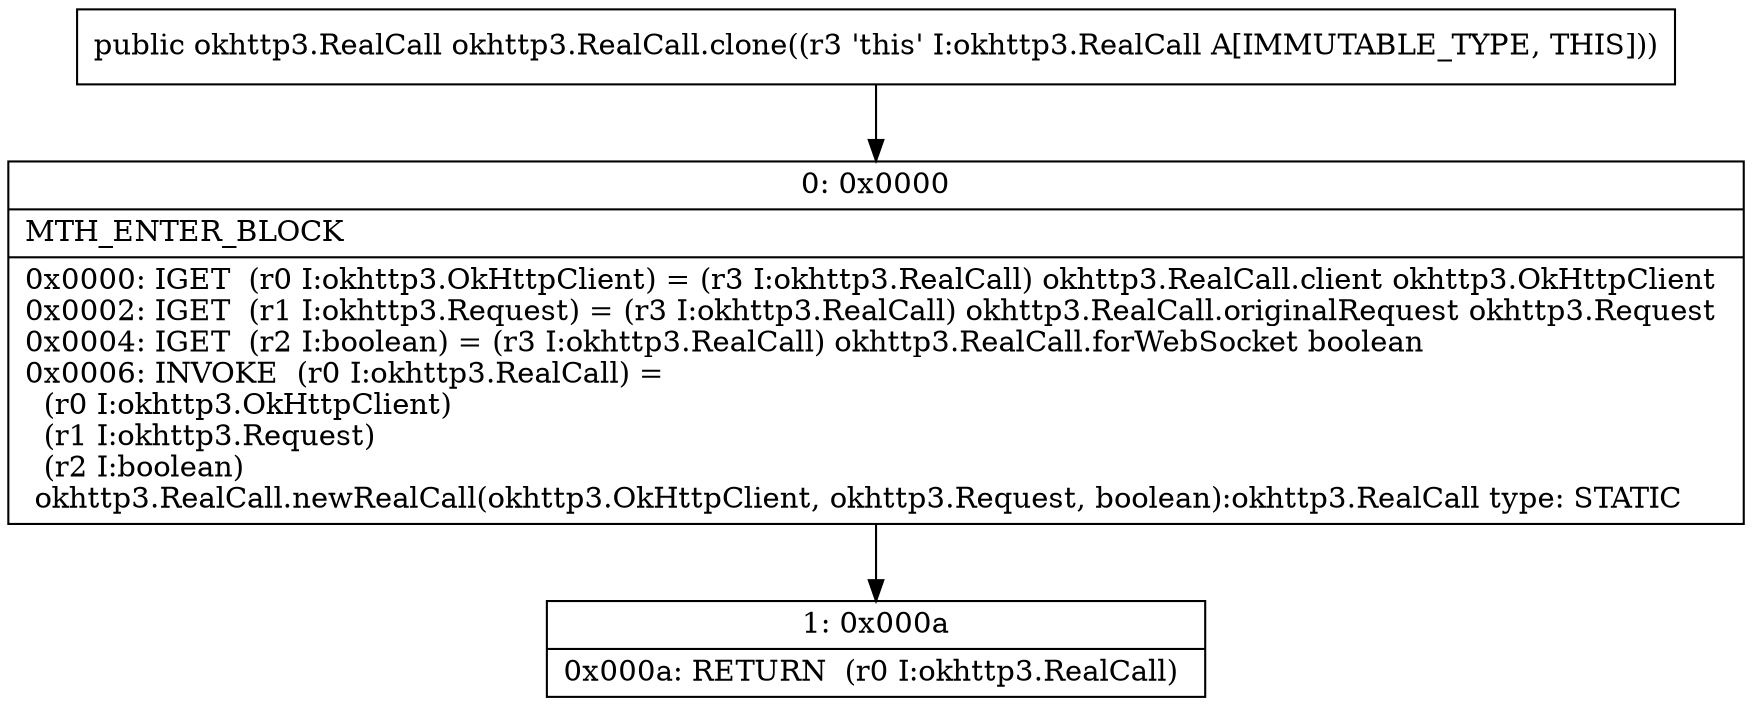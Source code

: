 digraph "CFG forokhttp3.RealCall.clone()Lokhttp3\/RealCall;" {
Node_0 [shape=record,label="{0\:\ 0x0000|MTH_ENTER_BLOCK\l|0x0000: IGET  (r0 I:okhttp3.OkHttpClient) = (r3 I:okhttp3.RealCall) okhttp3.RealCall.client okhttp3.OkHttpClient \l0x0002: IGET  (r1 I:okhttp3.Request) = (r3 I:okhttp3.RealCall) okhttp3.RealCall.originalRequest okhttp3.Request \l0x0004: IGET  (r2 I:boolean) = (r3 I:okhttp3.RealCall) okhttp3.RealCall.forWebSocket boolean \l0x0006: INVOKE  (r0 I:okhttp3.RealCall) = \l  (r0 I:okhttp3.OkHttpClient)\l  (r1 I:okhttp3.Request)\l  (r2 I:boolean)\l okhttp3.RealCall.newRealCall(okhttp3.OkHttpClient, okhttp3.Request, boolean):okhttp3.RealCall type: STATIC \l}"];
Node_1 [shape=record,label="{1\:\ 0x000a|0x000a: RETURN  (r0 I:okhttp3.RealCall) \l}"];
MethodNode[shape=record,label="{public okhttp3.RealCall okhttp3.RealCall.clone((r3 'this' I:okhttp3.RealCall A[IMMUTABLE_TYPE, THIS])) }"];
MethodNode -> Node_0;
Node_0 -> Node_1;
}

